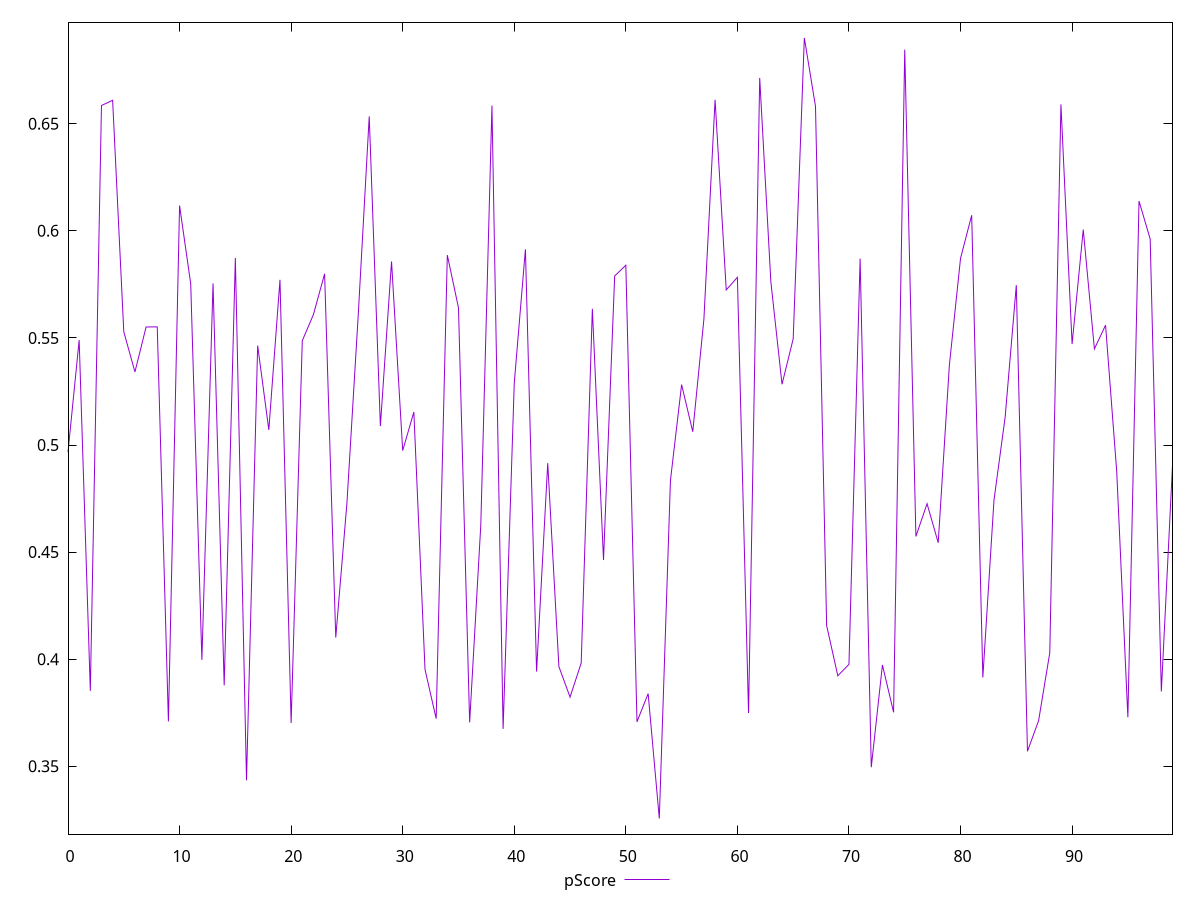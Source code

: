 reset

$pScore <<EOF
0 0.4966857761109264
1 0.5489895107245962
2 0.3851973087156657
3 0.6585173660824699
4 0.6609686420855099
5 0.5528612075966848
6 0.5341143095219008
7 0.5551248382627858
8 0.5551610549729824
9 0.37090735669233355
10 0.6118027959559287
11 0.5752514341455324
12 0.39966522213602645
13 0.5754696662847097
14 0.38775062368778157
15 0.5873413971533307
16 0.3434626253023597
17 0.5464333331344347
18 0.5070647062734402
19 0.5771235849452792
20 0.3702090776304363
21 0.5487113972135129
22 0.5609480463678576
23 0.5799428406144429
24 0.41010213075910673
25 0.4728161100469768
26 0.5593539897401325
27 0.6534324652330181
28 0.5088483521160773
29 0.5856842821826991
30 0.497388963098134
31 0.5154171685464284
32 0.395211207309085
33 0.3722280357461218
34 0.5886765222769876
35 0.5640680857392268
36 0.37048550510361933
37 0.46262116835547157
38 0.6584872547331848
39 0.3674540502680871
40 0.5289349450010541
41 0.5913789948368376
42 0.3942218415803963
43 0.491534827746555
44 0.39654500447193214
45 0.382293087540305
46 0.39821961007419227
47 0.5635789817905259
48 0.4462764856529999
49 0.5789332501330813
50 0.5839496886182054
51 0.3707423667101769
52 0.3839202503324887
53 0.32560059040686484
54 0.4834763667118577
55 0.5281995262063093
56 0.5061999544653881
57 0.5588976871467018
58 0.6612244279158738
59 0.572418094506167
60 0.5782990477093067
61 0.3748345266097098
62 0.6714006937598402
63 0.5761772948460872
64 0.528382757609604
65 0.5495350145952635
66 0.6900912776158038
67 0.6581636758702749
68 0.4156663219641388
69 0.39224913473475737
70 0.3976007001324421
71 0.5870273347104289
72 0.34955733883786316
73 0.3973022639095747
74 0.37519197806010013
75 0.6845947315167116
76 0.45733347788975165
77 0.47260239999259857
78 0.4543823865674737
79 0.5372136832767125
80 0.5871098221213932
81 0.6072792709146388
82 0.3914559054532171
83 0.4742557818388442
84 0.5130225142742444
85 0.5746343311140275
86 0.3569975639059415
87 0.3713316755494866
88 0.40298952062435756
89 0.6590505203289327
90 0.5471284447448264
91 0.6006039722959587
92 0.5448789162132692
93 0.5559433707826877
94 0.4876958166706539
95 0.3728743670110186
96 0.6139014216873967
97 0.5961741568156544
98 0.3849169106384717
99 0.49046371871827493
EOF

set key outside below
set xrange [0:99]
set yrange [0.3183107766626861:0.6973810913599826]
set trange [0.3183107766626861:0.6973810913599826]
set terminal svg size 640, 500 enhanced background rgb 'white'
set output "report_00018_2021-02-10T15-25-16.877Z/speed-index/samples/pages/pScore/values.svg"

plot $pScore title "pScore" with line

reset
